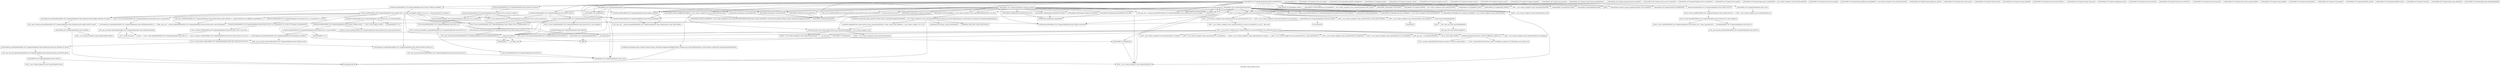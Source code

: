 digraph "Call graph: compute_global_atom.ll" {
	label="Call graph: compute_global_atom.ll";

	Node0x55671e315a00 [shape=record,label="{_ZN9LAMMPS_NS17ComputeGlobalAtomC2EPNS_6LAMMPSEiPPc}"];
	Node0x55671e315a00 -> Node0x55671e3292e0;
	Node0x55671e315a00 -> Node0x55671e3206a0;
	Node0x55671e315a00 -> Node0x55671e31d9d0;
	Node0x55671e315a00 -> Node0x55671e37f8c0;
	Node0x55671e315a00 -> Node0x55671e2c2fb0;
	Node0x55671e315a00 -> Node0x55671e25bcc0;
	Node0x55671e315a00 -> Node0x55671e2593e0;
	Node0x55671e315a00 -> Node0x55671e2b4cb0;
	Node0x55671e315a00 -> Node0x55671e2f81e0;
	Node0x55671e315a00 -> Node0x55671e23b4c0;
	Node0x55671e315a00 -> Node0x55671e26a6c0;
	Node0x55671e315a00 -> Node0x55671e357e10;
	Node0x55671e315a00 -> Node0x55671e255a00;
	Node0x55671e315a00 -> Node0x55671e254b10;
	Node0x55671e315a00 -> Node0x55671e23b940;
	Node0x55671e315a00 -> Node0x55671e2503b0;
	Node0x55671e315a00 -> Node0x55671e237ab0;
	Node0x55671e315a00 -> Node0x55671e237b60;
	Node0x55671e315a00 -> Node0x55671e2397c0;
	Node0x55671e315a00 -> Node0x55671e23a920;
	Node0x55671e315a00 -> Node0x55671e23ba90;
	Node0x55671e315a00 -> Node0x55671e239830;
	Node0x55671e315a00 -> Node0x55671e239740;
	Node0x55671e315a00 -> Node0x55671e3890c0;
	Node0x55671e315a00 -> Node0x55671e388e20;
	Node0x55671e315a00 -> Node0x55671e23a3d0;
	Node0x55671e315a00 -> Node0x55671e24cbb0;
	Node0x55671e315a00 -> Node0x55671e249f10;
	Node0x55671e315a00 -> Node0x55671e25b310;
	Node0x55671e315a00 -> Node0x55671e257110;
	Node0x55671e315a00 -> Node0x55671e238e70;
	Node0x55671e315a00 -> Node0x55671e25c7f0;
	Node0x55671e315a00 -> Node0x55671e23b260;
	Node0x55671e315a00 -> Node0x55671e320720;
	Node0x55671e315a00 -> Node0x55671e2fa650;
	Node0x55671e315a00 -> Node0x55671e2b4c20;
	Node0x55671e315a00 -> Node0x55671e2fb530;
	Node0x55671e3292e0 [shape=record,label="{_ZN9LAMMPS_NS7ComputeC2EPNS_6LAMMPSEiPPc}"];
	Node0x55671e3206a0 [shape=record,label="{_ZNSt6vectorIN9LAMMPS_NS17ComputeGlobalAtom7value_tESaIS2_EEC2Ev}"];
	Node0x55671e3206a0 -> Node0x55671e25d2c0;
	Node0x55671e31d9d0 [shape=record,label="{_ZN9LAMMPS_NS17ComputeGlobalAtom7value_tC2Ev}"];
	Node0x55671e31d9d0 -> Node0x55671e2622b0;
	Node0x55671e2b4cb0 [shape=record,label="{_ZN9LAMMPS_NS5utils16missing_cmd_argsERKNSt7__cxx1112basic_stringIcSt11char_traitsIcESaIcEEEiS8_PNS_5ErrorE}"];
	Node0x55671e37f8c0 [shape=record,label="{_ZNSaIcEC1Ev}"];
	Node0x55671e2c2fb0 [shape=record,label="{_ZNSt7__cxx1112basic_stringIcSt11char_traitsIcESaIcEEC2IS3_EEPKcRKS3_}"];
	Node0x55671e2c2fb0 -> Node0x55671e263da0;
	Node0x55671e2c2fb0 -> Node0x55671e2651a0;
	Node0x55671e2c2fb0 -> Node0x55671e265af0;
	Node0x55671e2c2fb0 -> Node0x55671e268010;
	Node0x55671e2c2fb0 -> Node0x55671e2682f0;
	Node0x55671e2693d0 [shape=record,label="{__gxx_personality_v0}"];
	Node0x55671e2f81e0 [shape=record,label="{_ZNSt7__cxx1112basic_stringIcSt11char_traitsIcESaIcEED1Ev}"];
	Node0x55671e23b4c0 [shape=record,label="{_ZNSaIcED1Ev}"];
	Node0x55671e2397c0 [shape=record,label="{_ZN9LAMMPS_NS7ArgInfoC1ERKNSt7__cxx1112basic_stringIcSt11char_traitsIcESaIcEEEi}"];
	Node0x55671e239830 [shape=record,label="{_ZNK9LAMMPS_NS7ArgInfo8get_typeEv}"];
	Node0x55671e239740 [shape=record,label="{_ZNK9LAMMPS_NS7ArgInfo10get_index1Ev}"];
	Node0x55671e3890c0 [shape=record,label="{_ZNK9LAMMPS_NS7ArgInfo8get_nameEv}"];
	Node0x55671e3890c0 -> Node0x55671e237b60;
	Node0x55671e388e20 [shape=record,label="{_ZNSt7__cxx1112basic_stringIcSt11char_traitsIcESaIcEEaSEPKc}"];
	Node0x55671e23a3d0 [shape=record,label="{_ZNK9LAMMPS_NS7ArgInfo7get_dimEv}"];
	Node0x55671e238e70 [shape=record,label="{_ZN9LAMMPS_NS5Error3allIJRPcEEEvRKNSt7__cxx1112basic_stringIcSt11char_traitsIcESaIcEEEiSB_DpOT_}"];
	Node0x55671e238e70 -> Node0x55671e26d260;
	Node0x55671e238e70 -> Node0x55671e26f7f0;
	Node0x55671e238e70 -> Node0x55671e2700a0;
	Node0x55671e2fb530 [shape=record,label="{_ZN9LAMMPS_NS5utils11expand_argsEPKciiPPciRS4_PNS_6LAMMPSE}"];
	Node0x55671e2b4c20 [shape=record,label="{_ZNSt6vectorIN9LAMMPS_NS17ComputeGlobalAtom7value_tESaIS2_EE5clearEv}"];
	Node0x55671e2b4c20 -> Node0x55671e2724b0;
	Node0x55671e2fa650 [shape=record,label="{_ZNSt6vectorIN9LAMMPS_NS17ComputeGlobalAtom7value_tESaIS2_EE9push_backERKS2_}"];
	Node0x55671e2fa650 -> Node0x55671e273710;
	Node0x55671e2fa650 -> Node0x55671e25b310;
	Node0x55671e2fa650 -> Node0x55671e274ec0;
	Node0x55671e26a6c0 [shape=record,label="{_ZN9LAMMPS_NS17ComputeGlobalAtom7value_tD2Ev}"];
	Node0x55671e26a6c0 -> Node0x55671e2f81e0;
	Node0x55671e274ec0 [shape=record,label="{_ZNSt6vectorIN9LAMMPS_NS17ComputeGlobalAtom7value_tESaIS2_EE17_M_realloc_insertIJRKS2_EEEvN9__gnu_cxx17__normal_iteratorIPS2_S4_EEDpOT_}"];
	Node0x55671e274ec0 -> Node0x55671e3489a0;
	Node0x55671e274ec0 -> Node0x55671e257110;
	Node0x55671e274ec0 -> Node0x55671e2cdca0;
	Node0x55671e274ec0 -> Node0x55671e34acb0;
	Node0x55671e274ec0 -> Node0x55671e273710;
	Node0x55671e274ec0 -> Node0x55671e27d680;
	Node0x55671e274ec0 -> Node0x55671e27e5d0;
	Node0x55671e274ec0 -> Node0x55671e34b150;
	Node0x55671e274ec0 -> Node0x55671e281b50;
	Node0x55671e274ec0 -> Node0x55671e2d9ce0;
	Node0x55671e274ec0 -> Node0x55671e329490;
	Node0x55671e274ec0 -> Node0x55671e288990;
	Node0x55671e274ec0 -> Node0x55671e3a6190;
	Node0x55671e274ec0 -> Node0x55671e332420;
	Node0x55671e274ec0 -> Node0x55671e27f330;
	Node0x55671e357e10 [shape=record,label="{_ZN9LAMMPS_NS7ArgInfoD2Ev}"];
	Node0x55671e357e10 -> Node0x55671e2f81e0;
	Node0x55671e320720 [shape=record,label="{_ZdaPv}"];
	Node0x55671e23b260 [shape=record,label="{_ZN9LAMMPS_NS6Memory5sfreeEPv}"];
	Node0x55671e23ba90 [shape=record,label="{_ZNK9LAMMPS_NS6Modify17get_compute_by_idERKNSt7__cxx1112basic_stringIcSt11char_traitsIcESaIcEEE}"];
	Node0x55671e23b940 [shape=record,label="{_ZN9LAMMPS_NS5Error3allIJRNSt7__cxx1112basic_stringIcSt11char_traitsIcESaIcEEEEEEvRKS7_iSA_DpOT_}"];
	Node0x55671e23b940 -> Node0x55671e26d260;
	Node0x55671e23b940 -> Node0x55671e278970;
	Node0x55671e23b940 -> Node0x55671e2700a0;
	Node0x55671e23a920 [shape=record,label="{_ZNK9LAMMPS_NS6Modify13get_fix_by_idERKNSt7__cxx1112basic_stringIcSt11char_traitsIcESaIcEEE}"];
	Node0x55671e237ab0 [shape=record,label="{_ZN9LAMMPS_NS8Variable4findEPKc}"];
	Node0x55671e237b60 [shape=record,label="{_ZNKSt7__cxx1112basic_stringIcSt11char_traitsIcESaIcEE5c_strEv}"];
	Node0x55671e25c7f0 [shape=record,label="{_ZN9LAMMPS_NS8Variable9atomstyleEi}"];
	Node0x55671e257110 [shape=record,label="{_ZNSt6vectorIN9LAMMPS_NS17ComputeGlobalAtom7value_tESaIS2_EE5beginEv}"];
	Node0x55671e257110 -> Node0x55671e27c2c0;
	Node0x55671e25b310 [shape=record,label="{_ZNSt6vectorIN9LAMMPS_NS17ComputeGlobalAtom7value_tESaIS2_EE3endEv}"];
	Node0x55671e25b310 -> Node0x55671e27c2c0;
	Node0x55671e249f10 [shape=record,label="{_ZN9__gnu_cxxneIPN9LAMMPS_NS17ComputeGlobalAtom7value_tESt6vectorIS3_SaIS3_EEEEbRKNS_17__normal_iteratorIT_T0_EESD_}"];
	Node0x55671e249f10 -> Node0x55671e27d680;
	Node0x55671e24cbb0 [shape=record,label="{_ZNK9__gnu_cxx17__normal_iteratorIPN9LAMMPS_NS17ComputeGlobalAtom7value_tESt6vectorIS3_SaIS3_EEEdeEv}"];
	Node0x55671e2503b0 [shape=record,label="{_ZN9LAMMPS_NS8Variable11vectorstyleEi}"];
	Node0x55671e254b10 [shape=record,label="{_ZN9__gnu_cxx17__normal_iteratorIPN9LAMMPS_NS17ComputeGlobalAtom7value_tESt6vectorIS3_SaIS3_EEEppEv}"];
	Node0x55671e255a00 [shape=record,label="{_ZNKSt6vectorIN9LAMMPS_NS17ComputeGlobalAtom7value_tESaIS2_EE4sizeEv}"];
	Node0x55671e2593e0 [shape=record,label="{_ZNSt6vectorIN9LAMMPS_NS17ComputeGlobalAtom7value_tESaIS2_EED2Ev}"];
	Node0x55671e2593e0 -> Node0x55671e27e5d0;
	Node0x55671e2593e0 -> Node0x55671e27f330;
	Node0x55671e2593e0 -> Node0x55671e280710;
	Node0x55671e2593e0 -> Node0x55671e281b50;
	Node0x55671e25bcc0 [shape=record,label="{_ZN9LAMMPS_NS7ComputeD2Ev}"];
	Node0x55671e282fa0 [shape=record,label="{_ZN9LAMMPS_NS17ComputeGlobalAtomD2Ev}"];
	Node0x55671e282fa0 -> Node0x55671e284f30;
	Node0x55671e282fa0 -> Node0x55671e285cf0;
	Node0x55671e282fa0 -> Node0x55671e281b50;
	Node0x55671e282fa0 -> Node0x55671e25bcc0;
	Node0x55671e282fa0 -> Node0x55671e2880e0;
	Node0x55671e282fa0 -> Node0x55671e26a6c0;
	Node0x55671e282fa0 -> Node0x55671e2593e0;
	Node0x55671e284f30 [shape=record,label="{_ZN9LAMMPS_NS6Memory7destroyIiEEvRPT_}"];
	Node0x55671e284f30 -> Node0x55671e23b260;
	Node0x55671e281b50 [shape=record,label="{__clang_call_terminate}"];
	Node0x55671e281b50 -> Node0x55671e288990;
	Node0x55671e281b50 -> Node0x55671e28b3b0;
	Node0x55671e288990 [shape=record,label="{__cxa_begin_catch}"];
	Node0x55671e28b3b0 [shape=record,label="{_ZSt9terminatev}"];
	Node0x55671e285cf0 [shape=record,label="{_ZN9LAMMPS_NS6Memory7destroyIdEEvRPT_}"];
	Node0x55671e285cf0 -> Node0x55671e23b260;
	Node0x55671e2880e0 [shape=record,label="{_ZN9LAMMPS_NS6Memory7destroyIdEEvRPPT_}"];
	Node0x55671e2880e0 -> Node0x55671e23b260;
	Node0x55671e28ea50 [shape=record,label="{_ZN9LAMMPS_NS17ComputeGlobalAtomD0Ev}"];
	Node0x55671e28ea50 -> Node0x55671e28f300;
	Node0x55671e28f300 [shape=record,label="{_ZdlPv}"];
	Node0x55671e291020 [shape=record,label="{_ZN9LAMMPS_NS17ComputeGlobalAtom4initEv}"];
	Node0x55671e291020 -> Node0x55671e23ba90;
	Node0x55671e291020 -> Node0x55671e37f8c0;
	Node0x55671e291020 -> Node0x55671e2c2fb0;
	Node0x55671e291020 -> Node0x55671e254b10;
	Node0x55671e291020 -> Node0x55671e23b4c0;
	Node0x55671e291020 -> Node0x55671e23b940;
	Node0x55671e291020 -> Node0x55671e2f81e0;
	Node0x55671e291020 -> Node0x55671e237ab0;
	Node0x55671e291020 -> Node0x55671e237b60;
	Node0x55671e291020 -> Node0x55671e23a920;
	Node0x55671e291020 -> Node0x55671e24cbb0;
	Node0x55671e291020 -> Node0x55671e249f10;
	Node0x55671e291020 -> Node0x55671e25b310;
	Node0x55671e291020 -> Node0x55671e257110;
	Node0x55671e292040 [shape=record,label="{_ZN9LAMMPS_NS17ComputeGlobalAtom15compute_peratomEv}"];
	Node0x55671e292040 -> Node0x55671e284f30;
	Node0x55671e292040 -> Node0x55671e293a70;
	Node0x55671e292040 -> Node0x55671e285cf0;
	Node0x55671e292040 -> Node0x55671e2943f0;
	Node0x55671e292040 -> Node0x55671e255a00;
	Node0x55671e292040 -> Node0x55671e254b10;
	Node0x55671e292040 -> Node0x55671e297570;
	Node0x55671e292040 -> Node0x55671e2880e0;
	Node0x55671e292040 -> Node0x55671e2952b0;
	Node0x55671e292040 -> Node0x55671e23b4c0;
	Node0x55671e292040 -> Node0x55671e37f8c0;
	Node0x55671e292040 -> Node0x55671e2c2fb0;
	Node0x55671e292040 -> Node0x55671e2f81e0;
	Node0x55671e292040 -> Node0x55671e23b940;
	Node0x55671e292040 -> Node0x55671e24cbb0;
	Node0x55671e292040 -> Node0x55671e249f10;
	Node0x55671e292040 -> Node0x55671e25b310;
	Node0x55671e292040 -> Node0x55671e257110;
	Node0x55671e292040 -> Node0x55671e296270;
	Node0x55671e293a70 [shape=record,label="{_ZN9LAMMPS_NS6Memory6createIiEEPT_RS3_iPKc}"];
	Node0x55671e293a70 -> Node0x55671e298df0;
	Node0x55671e2943f0 [shape=record,label="{_ZN9LAMMPS_NS6Memory6createIdEEPT_RS3_iPKc}"];
	Node0x55671e2943f0 -> Node0x55671e298df0;
	Node0x55671e2952b0 [shape=record,label="{_ZN9LAMMPS_NS6Memory6createIdEEPPT_RS4_iiPKc}"];
	Node0x55671e2952b0 -> Node0x55671e298df0;
	Node0x55671e296270 [shape=record,label="{_ZN9LAMMPS_NS8Variable12compute_atomEiiPdii}"];
	Node0x55671e297570 [shape=record,label="{_ZN9LAMMPS_NS8Variable14compute_vectorEiPPd}"];
	Node0x55671e29bb00 [shape=record,label="{_ZN9LAMMPS_NS17ComputeGlobalAtom12memory_usageEv}"];
	Node0x55671e29bb00 -> Node0x55671e255a00;
	Node0x55671e29bb00 -> Node0x55671e29e020;
	Node0x55671e29e020 [shape=record,label="{llvm.fmuladd.f64}"];
	Node0x55671e29f400 [shape=record,label="{_ZN9LAMMPS_NS7Compute15reset_extra_dofEv}"];
	Node0x55671e2a1030 [shape=record,label="{_ZN9LAMMPS_NS7Compute9init_listEiPNS_9NeighListE}"];
	Node0x55671e2a1800 [shape=record,label="{_ZN9LAMMPS_NS7Compute5setupEv}"];
	Node0x55671e2a3bb0 [shape=record,label="{_ZN9LAMMPS_NS7Compute14compute_scalarEv}"];
	Node0x55671e2a43f0 [shape=record,label="{_ZN9LAMMPS_NS7Compute14compute_vectorEv}"];
	Node0x55671e2a6450 [shape=record,label="{_ZN9LAMMPS_NS7Compute13compute_arrayEv}"];
	Node0x55671e2a6c90 [shape=record,label="{_ZN9LAMMPS_NS7Compute13compute_localEv}"];
	Node0x55671e2a8300 [shape=record,label="{_ZN9LAMMPS_NS7Compute15compute_pergridEv}"];
	Node0x55671e2a8bd0 [shape=record,label="{_ZN9LAMMPS_NS7Compute10set_arraysEi}"];
	Node0x55671e2a9ec0 [shape=record,label="{_ZN9LAMMPS_NS7Compute17pack_forward_commEiPiPdiS1_}"];
	Node0x55671e2ab640 [shape=record,label="{_ZN9LAMMPS_NS7Compute19unpack_forward_commEiiPd}"];
	Node0x55671e2ad8b0 [shape=record,label="{_ZN9LAMMPS_NS7Compute17pack_reverse_commEiiPd}"];
	Node0x55671e2af640 [shape=record,label="{_ZN9LAMMPS_NS7Compute19unpack_reverse_commEiPiPd}"];
	Node0x55671e2b0d10 [shape=record,label="{_ZN9LAMMPS_NS7Compute10reset_gridEv}"];
	Node0x55671e277510 [shape=record,label="{_ZN9LAMMPS_NS7Compute16get_grid_by_nameERKNSt7__cxx1112basic_stringIcSt11char_traitsIcESaIcEEERi}"];
	Node0x55671e2b7aa0 [shape=record,label="{_ZN9LAMMPS_NS7Compute17get_grid_by_indexEi}"];
	Node0x55671e2b8d90 [shape=record,label="{_ZN9LAMMPS_NS7Compute20get_griddata_by_nameEiRKNSt7__cxx1112basic_stringIcSt11char_traitsIcESaIcEEERi}"];
	Node0x55671e2c0100 [shape=record,label="{_ZN9LAMMPS_NS7Compute21get_griddata_by_indexEi}"];
	Node0x55671e261720 [shape=record,label="{_ZN9LAMMPS_NS7Compute14dof_remove_preEv}"];
	Node0x55671e2c2a10 [shape=record,label="{_ZN9LAMMPS_NS7Compute10dof_removeEi}"];
	Node0x55671e2c4610 [shape=record,label="{_ZN9LAMMPS_NS7Compute11remove_biasEiPd}"];
	Node0x55671e2c6210 [shape=record,label="{_ZN9LAMMPS_NS7Compute15remove_bias_thrEiPdS1_}"];
	Node0x55671e333a80 [shape=record,label="{_ZN9LAMMPS_NS7Compute15remove_bias_allEv}"];
	Node0x55671e2c7a10 [shape=record,label="{_ZN9LAMMPS_NS7Compute16reapply_bias_allEv}"];
	Node0x55671e2c93e0 [shape=record,label="{_ZN9LAMMPS_NS7Compute12restore_biasEiPd}"];
	Node0x55671e2c9460 [shape=record,label="{_ZN9LAMMPS_NS7Compute16restore_bias_thrEiPdS1_}"];
	Node0x55671e2c9700 [shape=record,label="{_ZN9LAMMPS_NS7Compute16restore_bias_allEv}"];
	Node0x55671e2c9e20 [shape=record,label="{_ZN9LAMMPS_NS7Compute23reset_extra_compute_fixEPKc}"];
	Node0x55671e2cb080 [shape=record,label="{_ZN9LAMMPS_NS7Compute11lock_enableEv}"];
	Node0x55671e2b79b0 [shape=record,label="{_ZN9LAMMPS_NS7Compute12lock_disableEv}"];
	Node0x55671e2cccb0 [shape=record,label="{_ZN9LAMMPS_NS7Compute11lock_lengthEv}"];
	Node0x55671e2cdd90 [shape=record,label="{_ZN9LAMMPS_NS7Compute4lockEPNS_3FixEll}"];
	Node0x55671e2cec90 [shape=record,label="{_ZN9LAMMPS_NS7Compute6unlockEPNS_3FixE}"];
	Node0x55671e2cf8a0 [shape=record,label="{_ZN9LAMMPS_NS7Compute7refreshEv}"];
	Node0x55671e2d02c0 [shape=record,label="{_ZN9LAMMPS_NS7Compute19pair_setup_callbackEii}"];
	Node0x55671e25d2c0 [shape=record,label="{_ZNSt12_Vector_baseIN9LAMMPS_NS17ComputeGlobalAtom7value_tESaIS2_EEC2Ev}"];
	Node0x55671e25d2c0 -> Node0x55671e2d0c00;
	Node0x55671e2d0c00 [shape=record,label="{_ZNSt12_Vector_baseIN9LAMMPS_NS17ComputeGlobalAtom7value_tESaIS2_EE12_Vector_implC2Ev}"];
	Node0x55671e2d0c00 -> Node0x55671e2d1970;
	Node0x55671e2d0c00 -> Node0x55671e2d2170;
	Node0x55671e2d0600 [shape=record,label="{_ZN9LAMMPS_NS7Compute19pair_tally_callbackEiiiidddddd}"];
	Node0x55671e2d1970 [shape=record,label="{_ZNSaIN9LAMMPS_NS17ComputeGlobalAtom7value_tEEC2Ev}"];
	Node0x55671e2d1970 -> Node0x55671e2d3020;
	Node0x55671e2d2170 [shape=record,label="{_ZNSt12_Vector_baseIN9LAMMPS_NS17ComputeGlobalAtom7value_tESaIS2_EE17_Vector_impl_dataC2Ev}"];
	Node0x55671e2d3020 [shape=record,label="{_ZN9__gnu_cxx13new_allocatorIN9LAMMPS_NS17ComputeGlobalAtom7value_tEEC2Ev}"];
	Node0x55671e2622b0 [shape=record,label="{_ZNSt7__cxx1112basic_stringIcSt11char_traitsIcESaIcEEC1Ev}"];
	Node0x55671e329f60 [shape=record,label="{_ZN9LAMMPS_NS7ArgInfoD0Ev}"];
	Node0x55671e329f60 -> Node0x55671e357e10;
	Node0x55671e329f60 -> Node0x55671e28f300;
	Node0x55671e27f330 [shape=record,label="{_ZSt8_DestroyIPN9LAMMPS_NS17ComputeGlobalAtom7value_tES2_EvT_S4_RSaIT0_E}"];
	Node0x55671e27f330 -> Node0x55671e2d79b0;
	Node0x55671e27e5d0 [shape=record,label="{_ZNSt12_Vector_baseIN9LAMMPS_NS17ComputeGlobalAtom7value_tESaIS2_EE19_M_get_Tp_allocatorEv}"];
	Node0x55671e280710 [shape=record,label="{_ZNSt12_Vector_baseIN9LAMMPS_NS17ComputeGlobalAtom7value_tESaIS2_EED2Ev}"];
	Node0x55671e280710 -> Node0x55671e2d9ce0;
	Node0x55671e280710 -> Node0x55671e2db1e0;
	Node0x55671e280710 -> Node0x55671e281b50;
	Node0x55671e2d79b0 [shape=record,label="{_ZSt8_DestroyIPN9LAMMPS_NS17ComputeGlobalAtom7value_tEEvT_S4_}"];
	Node0x55671e2d79b0 -> Node0x55671e2dcd30;
	Node0x55671e2dcd30 [shape=record,label="{_ZNSt12_Destroy_auxILb0EE9__destroyIPN9LAMMPS_NS17ComputeGlobalAtom7value_tEEEvT_S6_}"];
	Node0x55671e2dcd30 -> Node0x55671e2dd570;
	Node0x55671e2dd570 [shape=record,label="{_ZSt8_DestroyIN9LAMMPS_NS17ComputeGlobalAtom7value_tEEvPT_}"];
	Node0x55671e2dd570 -> Node0x55671e26a6c0;
	Node0x55671e2d9ce0 [shape=record,label="{_ZNSt12_Vector_baseIN9LAMMPS_NS17ComputeGlobalAtom7value_tESaIS2_EE13_M_deallocateEPS2_m}"];
	Node0x55671e2d9ce0 -> Node0x55671e2dee30;
	Node0x55671e2db1e0 [shape=record,label="{_ZNSt12_Vector_baseIN9LAMMPS_NS17ComputeGlobalAtom7value_tESaIS2_EE12_Vector_implD2Ev}"];
	Node0x55671e2db1e0 -> Node0x55671e2e1b00;
	Node0x55671e2dee30 [shape=record,label="{_ZNSt16allocator_traitsISaIN9LAMMPS_NS17ComputeGlobalAtom7value_tEEE10deallocateERS3_PS2_m}"];
	Node0x55671e2dee30 -> Node0x55671e2e3220;
	Node0x55671e2e3220 [shape=record,label="{_ZN9__gnu_cxx13new_allocatorIN9LAMMPS_NS17ComputeGlobalAtom7value_tEE10deallocateEPS3_m}"];
	Node0x55671e2e3220 -> Node0x55671e28f300;
	Node0x55671e2e1b00 [shape=record,label="{_ZNSaIN9LAMMPS_NS17ComputeGlobalAtom7value_tEED2Ev}"];
	Node0x55671e2e1b00 -> Node0x55671e2e6080;
	Node0x55671e2e6080 [shape=record,label="{_ZN9__gnu_cxx13new_allocatorIN9LAMMPS_NS17ComputeGlobalAtom7value_tEED2Ev}"];
	Node0x55671e263da0 [shape=record,label="{_ZNSt7__cxx1112basic_stringIcSt11char_traitsIcESaIcEE13_M_local_dataEv}"];
	Node0x55671e2651a0 [shape=record,label="{_ZNSt7__cxx1112basic_stringIcSt11char_traitsIcESaIcEE12_Alloc_hiderC1EPcRKS3_}"];
	Node0x55671e268010 [shape=record,label="{_ZNSt7__cxx1112basic_stringIcSt11char_traitsIcESaIcEE12_M_constructIPKcEEvT_S8_}"];
	Node0x55671e268010 -> Node0x55671e2fc400;
	Node0x55671e265af0 [shape=record,label="{_ZNSt11char_traitsIcE6lengthEPKc}"];
	Node0x55671e265af0 -> Node0x55671e2ec9a0;
	Node0x55671e265af0 -> Node0x55671e2f0f60;
	Node0x55671e2682f0 [shape=record,label="{_ZNSt7__cxx1112basic_stringIcSt11char_traitsIcESaIcEE12_Alloc_hiderD2Ev}"];
	Node0x55671e2682f0 -> Node0x55671e2f1e90;
	Node0x55671e2fc400 [shape=record,label="{_ZNSt7__cxx1112basic_stringIcSt11char_traitsIcESaIcEE16_M_construct_auxIPKcEEvT_S8_St12__false_type}"];
	Node0x55671e2fc400 -> Node0x55671e2f2960;
	Node0x55671e2f2960 [shape=record,label="{_ZNSt7__cxx1112basic_stringIcSt11char_traitsIcESaIcEE12_M_constructIPKcEEvT_S8_St20forward_iterator_tag}"];
	Node0x55671e2f2960 -> Node0x55671e30ef10;
	Node0x55671e2f2960 -> Node0x55671e312780;
	Node0x55671e2f2960 -> Node0x55671e312fc0;
	Node0x55671e2f2960 -> Node0x55671e3160b0;
	Node0x55671e2f2960 -> Node0x55671e330800;
	Node0x55671e2f2960 -> Node0x55671e321c10;
	Node0x55671e2f2960 -> Node0x55671e3239b0;
	Node0x55671e2f2960 -> Node0x55671e3266a0;
	Node0x55671e2f2960 -> Node0x55671e288990;
	Node0x55671e2f2960 -> Node0x55671e327a80;
	Node0x55671e2f2960 -> Node0x55671e329490;
	Node0x55671e2f2960 -> Node0x55671e332420;
	Node0x55671e2f2960 -> Node0x55671e335190;
	Node0x55671e2f2960 -> Node0x55671e281b50;
	Node0x55671e30ef10 [shape=record,label="{_ZN9__gnu_cxx17__is_null_pointerIKcEEbPT_}"];
	Node0x55671e312780 [shape=record,label="{_ZSt19__throw_logic_errorPKc}"];
	Node0x55671e312fc0 [shape=record,label="{_ZSt8distanceIPKcENSt15iterator_traitsIT_E15difference_typeES3_S3_}"];
	Node0x55671e312fc0 -> Node0x55671e335cb0;
	Node0x55671e312fc0 -> Node0x55671e3375d0;
	Node0x55671e330800 [shape=record,label="{_ZNSt7__cxx1112basic_stringIcSt11char_traitsIcESaIcEE7_M_dataEPc}"];
	Node0x55671e3160b0 [shape=record,label="{_ZNSt7__cxx1112basic_stringIcSt11char_traitsIcESaIcEE9_M_createERmm}"];
	Node0x55671e321c10 [shape=record,label="{_ZNSt7__cxx1112basic_stringIcSt11char_traitsIcESaIcEE11_M_capacityEm}"];
	Node0x55671e3266a0 [shape=record,label="{_ZNSt7__cxx1112basic_stringIcSt11char_traitsIcESaIcEE13_S_copy_charsEPcPKcS7_}"];
	Node0x55671e3239b0 [shape=record,label="{_ZNKSt7__cxx1112basic_stringIcSt11char_traitsIcESaIcEE7_M_dataEv}"];
	Node0x55671e327a80 [shape=record,label="{_ZNSt7__cxx1112basic_stringIcSt11char_traitsIcESaIcEE10_M_disposeEv}"];
	Node0x55671e329490 [shape=record,label="{__cxa_rethrow}"];
	Node0x55671e332420 [shape=record,label="{__cxa_end_catch}"];
	Node0x55671e335190 [shape=record,label="{_ZNSt7__cxx1112basic_stringIcSt11char_traitsIcESaIcEE13_M_set_lengthEm}"];
	Node0x55671e3375d0 [shape=record,label="{_ZSt10__distanceIPKcENSt15iterator_traitsIT_E15difference_typeES3_S3_St26random_access_iterator_tag}"];
	Node0x55671e335cb0 [shape=record,label="{_ZSt19__iterator_categoryIPKcENSt15iterator_traitsIT_E17iterator_categoryERKS3_}"];
	Node0x55671e2ec9a0 [shape=record,label="{_ZN9__gnu_cxx11char_traitsIcE6lengthEPKc}"];
	Node0x55671e2ec9a0 -> Node0x55671e33e3f0;
	Node0x55671e2f0f60 [shape=record,label="{strlen}"];
	Node0x55671e33e3f0 [shape=record,label="{_ZN9__gnu_cxx11char_traitsIcE2eqERKcS3_}"];
	Node0x55671e2f1e90 [shape=record,label="{_ZNSaIcED2Ev}"];
	Node0x55671e2700a0 [shape=record,label="{_ZN9LAMMPS_NS5Error4_allERKNSt7__cxx1112basic_stringIcSt11char_traitsIcESaIcEEEiN3fmt6v9_lmp17basic_string_viewIcEENSA_17basic_format_argsINSA_20basic_format_contextINSA_8appenderEcEEEE}"];
	Node0x55671e26d260 [shape=record,label="{_ZN3fmt6v9_lmp17basic_string_viewIcEC2ISt11char_traitsIcESaIcEEERKNSt7__cxx1112basic_stringIcT_T0_EE}"];
	Node0x55671e26d260 -> Node0x55671e342250;
	Node0x55671e26d260 -> Node0x55671e344330;
	Node0x55671e26f7f0 [shape=record,label="{_ZN3fmt6v9_lmp16make_format_argsINS0_20basic_format_contextINS0_8appenderEcEEJRPcEEENS0_16format_arg_storeIT_JDpNSt9remove_cvINSt16remove_referenceIT0_E4typeEE4typeEEEEDpOSB_}"];
	Node0x55671e26f7f0 -> Node0x55671e344bd0;
	Node0x55671e342250 [shape=record,label="{_ZNKSt7__cxx1112basic_stringIcSt11char_traitsIcESaIcEE4dataEv}"];
	Node0x55671e344330 [shape=record,label="{_ZNKSt7__cxx1112basic_stringIcSt11char_traitsIcESaIcEE4sizeEv}"];
	Node0x55671e344bd0 [shape=record,label="{llvm.memcpy.p0.p0.i64}"];
	Node0x55671e2724b0 [shape=record,label="{_ZNSt6vectorIN9LAMMPS_NS17ComputeGlobalAtom7value_tESaIS2_EE15_M_erase_at_endEPS2_}"];
	Node0x55671e2724b0 -> Node0x55671e27e5d0;
	Node0x55671e2724b0 -> Node0x55671e27f330;
	Node0x55671e2724b0 -> Node0x55671e281b50;
	Node0x55671e273710 [shape=record,label="{_ZNSt16allocator_traitsISaIN9LAMMPS_NS17ComputeGlobalAtom7value_tEEE9constructIS2_JRKS2_EEEvRS3_PT_DpOT0_}"];
	Node0x55671e273710 -> Node0x55671e27d590;
	Node0x55671e2cdca0 [shape=record,label="{_ZN9__gnu_cxxmiIPN9LAMMPS_NS17ComputeGlobalAtom7value_tESt6vectorIS3_SaIS3_EEEENS_17__normal_iteratorIT_T0_E15difference_typeERKSB_SE_}"];
	Node0x55671e2cdca0 -> Node0x55671e27d680;
	Node0x55671e27d590 [shape=record,label="{_ZN9__gnu_cxx13new_allocatorIN9LAMMPS_NS17ComputeGlobalAtom7value_tEE9constructIS3_JRKS3_EEEvPT_DpOT0_}"];
	Node0x55671e27d590 -> Node0x55671e34ba00;
	Node0x55671e34ba00 [shape=record,label="{_ZN9LAMMPS_NS17ComputeGlobalAtom7value_tC2ERKS1_}"];
	Node0x55671e34ba00 -> Node0x55671e344bd0;
	Node0x55671e34ba00 -> Node0x55671e34c8d0;
	Node0x55671e34c8d0 [shape=record,label="{_ZNSt7__cxx1112basic_stringIcSt11char_traitsIcESaIcEEC1ERKS4_}"];
	Node0x55671e3489a0 [shape=record,label="{_ZNKSt6vectorIN9LAMMPS_NS17ComputeGlobalAtom7value_tESaIS2_EE12_M_check_lenEmPKc}"];
	Node0x55671e3489a0 -> Node0x55671e27e4e0;
	Node0x55671e3489a0 -> Node0x55671e255a00;
	Node0x55671e3489a0 -> Node0x55671e350f00;
	Node0x55671e3489a0 -> Node0x55671e2a8210;
	Node0x55671e34acb0 [shape=record,label="{_ZNSt12_Vector_baseIN9LAMMPS_NS17ComputeGlobalAtom7value_tESaIS2_EE11_M_allocateEm}"];
	Node0x55671e34acb0 -> Node0x55671e351d10;
	Node0x55671e34b150 [shape=record,label="{_ZNSt6vectorIN9LAMMPS_NS17ComputeGlobalAtom7value_tESaIS2_EE11_S_relocateEPS2_S5_S5_RS3_}"];
	Node0x55671e34b150 -> Node0x55671e3529c0;
	Node0x55671e27d680 [shape=record,label="{_ZNK9__gnu_cxx17__normal_iteratorIPN9LAMMPS_NS17ComputeGlobalAtom7value_tESt6vectorIS3_SaIS3_EEE4baseEv}"];
	Node0x55671e3a6190 [shape=record,label="{_ZNSt16allocator_traitsISaIN9LAMMPS_NS17ComputeGlobalAtom7value_tEEE7destroyIS2_EEvRS3_PT_}"];
	Node0x55671e3a6190 -> Node0x55671e355630;
	Node0x55671e27e4e0 [shape=record,label="{_ZNKSt6vectorIN9LAMMPS_NS17ComputeGlobalAtom7value_tESaIS2_EE8max_sizeEv}"];
	Node0x55671e27e4e0 -> Node0x55671e355240;
	Node0x55671e27e4e0 -> Node0x55671e3573a0;
	Node0x55671e350f00 [shape=record,label="{_ZSt20__throw_length_errorPKc}"];
	Node0x55671e2a8210 [shape=record,label="{_ZSt3maxImERKT_S2_S2_}"];
	Node0x55671e3573a0 [shape=record,label="{_ZNSt6vectorIN9LAMMPS_NS17ComputeGlobalAtom7value_tESaIS2_EE11_S_max_sizeERKS3_}"];
	Node0x55671e3573a0 -> Node0x55671e357d20;
	Node0x55671e3573a0 -> Node0x55671e355520;
	Node0x55671e3573a0 -> Node0x55671e281b50;
	Node0x55671e355240 [shape=record,label="{_ZNKSt12_Vector_baseIN9LAMMPS_NS17ComputeGlobalAtom7value_tESaIS2_EE19_M_get_Tp_allocatorEv}"];
	Node0x55671e357d20 [shape=record,label="{_ZNSt16allocator_traitsISaIN9LAMMPS_NS17ComputeGlobalAtom7value_tEEE8max_sizeERKS3_}"];
	Node0x55671e357d20 -> Node0x55671e355b20;
	Node0x55671e355520 [shape=record,label="{_ZSt3minImERKT_S2_S2_}"];
	Node0x55671e355b20 [shape=record,label="{_ZNK9__gnu_cxx13new_allocatorIN9LAMMPS_NS17ComputeGlobalAtom7value_tEE8max_sizeEv}"];
	Node0x55671e351d10 [shape=record,label="{_ZNSt16allocator_traitsISaIN9LAMMPS_NS17ComputeGlobalAtom7value_tEEE8allocateERS3_m}"];
	Node0x55671e351d10 -> Node0x55671e3595e0;
	Node0x55671e3595e0 [shape=record,label="{_ZN9__gnu_cxx13new_allocatorIN9LAMMPS_NS17ComputeGlobalAtom7value_tEE8allocateEmPKv}"];
	Node0x55671e3595e0 -> Node0x55671e355b20;
	Node0x55671e3595e0 -> Node0x55671e35c2f0;
	Node0x55671e3595e0 -> Node0x55671e35cce0;
	Node0x55671e35c2f0 [shape=record,label="{_ZSt17__throw_bad_allocv}"];
	Node0x55671e35cce0 [shape=record,label="{_Znwm}"];
	Node0x55671e3529c0 [shape=record,label="{_ZNSt6vectorIN9LAMMPS_NS17ComputeGlobalAtom7value_tESaIS2_EE14_S_do_relocateEPS2_S5_S5_RS3_St17integral_constantIbLb1EE}"];
	Node0x55671e3529c0 -> Node0x55671e3606d0;
	Node0x55671e3606d0 [shape=record,label="{_ZSt12__relocate_aIPN9LAMMPS_NS17ComputeGlobalAtom7value_tES3_SaIS2_EET0_T_S6_S5_RT1_}"];
	Node0x55671e3606d0 -> Node0x55671e360e00;
	Node0x55671e3606d0 -> Node0x55671e362500;
	Node0x55671e362500 [shape=record,label="{_ZSt14__relocate_a_1IPN9LAMMPS_NS17ComputeGlobalAtom7value_tES3_SaIS2_EET0_T_S6_S5_RT1_}"];
	Node0x55671e362500 -> Node0x55671e362d30;
	Node0x55671e360e00 [shape=record,label="{_ZSt12__niter_baseIPN9LAMMPS_NS17ComputeGlobalAtom7value_tEET_S4_}"];
	Node0x55671e362d30 [shape=record,label="{_ZSt19__relocate_object_aIN9LAMMPS_NS17ComputeGlobalAtom7value_tES2_SaIS2_EEvPT_PT0_RT1_}"];
	Node0x55671e362d30 -> Node0x55671e36fd40;
	Node0x55671e362d30 -> Node0x55671e3a6190;
	Node0x55671e36fd40 [shape=record,label="{_ZNSt16allocator_traitsISaIN9LAMMPS_NS17ComputeGlobalAtom7value_tEEE9constructIS2_JS2_EEEvRS3_PT_DpOT0_}"];
	Node0x55671e36fd40 -> Node0x55671e365010;
	Node0x55671e365010 [shape=record,label="{_ZN9__gnu_cxx13new_allocatorIN9LAMMPS_NS17ComputeGlobalAtom7value_tEE9constructIS3_JS3_EEEvPT_DpOT0_}"];
	Node0x55671e365010 -> Node0x55671e366160;
	Node0x55671e366160 [shape=record,label="{_ZN9LAMMPS_NS17ComputeGlobalAtom7value_tC2EOS1_}"];
	Node0x55671e366160 -> Node0x55671e344bd0;
	Node0x55671e366160 -> Node0x55671e366ba0;
	Node0x55671e366ba0 [shape=record,label="{_ZNSt7__cxx1112basic_stringIcSt11char_traitsIcESaIcEEC1EOS4_}"];
	Node0x55671e355630 [shape=record,label="{_ZN9__gnu_cxx13new_allocatorIN9LAMMPS_NS17ComputeGlobalAtom7value_tEE7destroyIS3_EEvPT_}"];
	Node0x55671e355630 -> Node0x55671e26a6c0;
	Node0x55671e278970 [shape=record,label="{_ZN3fmt6v9_lmp16make_format_argsINS0_20basic_format_contextINS0_8appenderEcEEJRNSt7__cxx1112basic_stringIcSt11char_traitsIcESaIcEEEEEENS0_16format_arg_storeIT_JDpNSt9remove_cvINSt16remove_referenceIT0_E4typeEE4typeEEEEDpOSG_}"];
	Node0x55671e278970 -> Node0x55671e367670;
	Node0x55671e278970 -> Node0x55671e344bd0;
	Node0x55671e278970 -> Node0x55671e368da0;
	Node0x55671e278970 -> Node0x55671e369280;
	Node0x55671e367670 [shape=record,label="{_ZN3fmt6v9_lmp6detail14to_string_viewIcSt11char_traitsIcESaIcEEENS0_17basic_string_viewIT_EERKNSt7__cxx1112basic_stringIS7_T0_T1_EE}"];
	Node0x55671e367670 -> Node0x55671e26d260;
	Node0x55671e368da0 [shape=record,label="{_ZNK3fmt6v9_lmp17basic_string_viewIcE4dataEv}"];
	Node0x55671e369280 [shape=record,label="{_ZNK3fmt6v9_lmp17basic_string_viewIcE4sizeEv}"];
	Node0x55671e27c2c0 [shape=record,label="{_ZN9__gnu_cxx17__normal_iteratorIPN9LAMMPS_NS17ComputeGlobalAtom7value_tESt6vectorIS3_SaIS3_EEEC2ERKS4_}"];
	Node0x55671e298df0 [shape=record,label="{_ZN9LAMMPS_NS6Memory7smallocElPKc}"];
}
